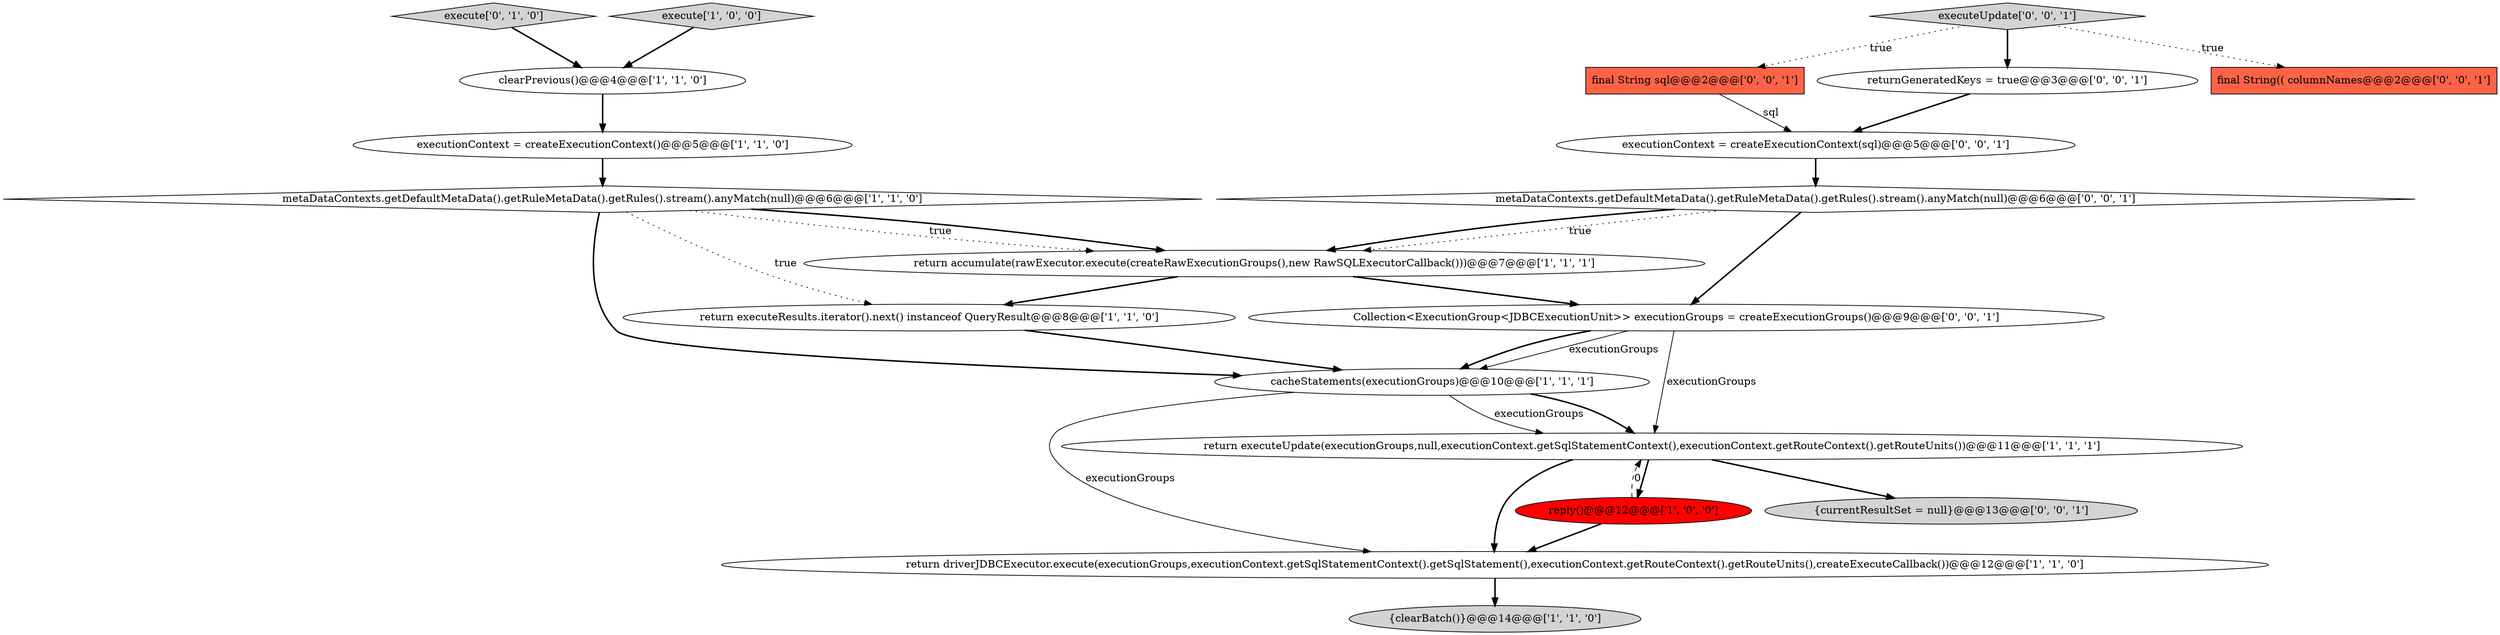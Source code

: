 digraph {
15 [style = filled, label = "metaDataContexts.getDefaultMetaData().getRuleMetaData().getRules().stream().anyMatch(null)@@@6@@@['0', '0', '1']", fillcolor = white, shape = diamond image = "AAA0AAABBB3BBB"];
17 [style = filled, label = "Collection<ExecutionGroup<JDBCExecutionUnit>> executionGroups = createExecutionGroups()@@@9@@@['0', '0', '1']", fillcolor = white, shape = ellipse image = "AAA0AAABBB3BBB"];
5 [style = filled, label = "cacheStatements(executionGroups)@@@10@@@['1', '1', '1']", fillcolor = white, shape = ellipse image = "AAA0AAABBB1BBB"];
3 [style = filled, label = "return executeUpdate(executionGroups,null,executionContext.getSqlStatementContext(),executionContext.getRouteContext().getRouteUnits())@@@11@@@['1', '1', '1']", fillcolor = white, shape = ellipse image = "AAA0AAABBB1BBB"];
11 [style = filled, label = "execute['0', '1', '0']", fillcolor = lightgray, shape = diamond image = "AAA0AAABBB2BBB"];
16 [style = filled, label = "returnGeneratedKeys = true@@@3@@@['0', '0', '1']", fillcolor = white, shape = ellipse image = "AAA0AAABBB3BBB"];
9 [style = filled, label = "{clearBatch()}@@@14@@@['1', '1', '0']", fillcolor = lightgray, shape = ellipse image = "AAA0AAABBB1BBB"];
10 [style = filled, label = "reply()@@@12@@@['1', '0', '0']", fillcolor = red, shape = ellipse image = "AAA1AAABBB1BBB"];
7 [style = filled, label = "execute['1', '0', '0']", fillcolor = lightgray, shape = diamond image = "AAA0AAABBB1BBB"];
8 [style = filled, label = "executionContext = createExecutionContext()@@@5@@@['1', '1', '0']", fillcolor = white, shape = ellipse image = "AAA0AAABBB1BBB"];
4 [style = filled, label = "return driverJDBCExecutor.execute(executionGroups,executionContext.getSqlStatementContext().getSqlStatement(),executionContext.getRouteContext().getRouteUnits(),createExecuteCallback())@@@12@@@['1', '1', '0']", fillcolor = white, shape = ellipse image = "AAA0AAABBB1BBB"];
12 [style = filled, label = "final String(( columnNames@@@2@@@['0', '0', '1']", fillcolor = tomato, shape = box image = "AAA0AAABBB3BBB"];
14 [style = filled, label = "{currentResultSet = null}@@@13@@@['0', '0', '1']", fillcolor = lightgray, shape = ellipse image = "AAA0AAABBB3BBB"];
18 [style = filled, label = "final String sql@@@2@@@['0', '0', '1']", fillcolor = tomato, shape = box image = "AAA0AAABBB3BBB"];
19 [style = filled, label = "executeUpdate['0', '0', '1']", fillcolor = lightgray, shape = diamond image = "AAA0AAABBB3BBB"];
2 [style = filled, label = "clearPrevious()@@@4@@@['1', '1', '0']", fillcolor = white, shape = ellipse image = "AAA0AAABBB1BBB"];
1 [style = filled, label = "return executeResults.iterator().next() instanceof QueryResult@@@8@@@['1', '1', '0']", fillcolor = white, shape = ellipse image = "AAA0AAABBB1BBB"];
6 [style = filled, label = "metaDataContexts.getDefaultMetaData().getRuleMetaData().getRules().stream().anyMatch(null)@@@6@@@['1', '1', '0']", fillcolor = white, shape = diamond image = "AAA0AAABBB1BBB"];
13 [style = filled, label = "executionContext = createExecutionContext(sql)@@@5@@@['0', '0', '1']", fillcolor = white, shape = ellipse image = "AAA0AAABBB3BBB"];
0 [style = filled, label = "return accumulate(rawExecutor.execute(createRawExecutionGroups(),new RawSQLExecutorCallback()))@@@7@@@['1', '1', '1']", fillcolor = white, shape = ellipse image = "AAA0AAABBB1BBB"];
1->5 [style = bold, label=""];
5->3 [style = bold, label=""];
4->9 [style = bold, label=""];
17->5 [style = bold, label=""];
16->13 [style = bold, label=""];
5->4 [style = solid, label="executionGroups"];
0->17 [style = bold, label=""];
18->13 [style = solid, label="sql"];
10->3 [style = dashed, label="0"];
3->14 [style = bold, label=""];
6->1 [style = dotted, label="true"];
19->18 [style = dotted, label="true"];
19->12 [style = dotted, label="true"];
8->6 [style = bold, label=""];
6->0 [style = bold, label=""];
15->0 [style = dotted, label="true"];
3->4 [style = bold, label=""];
17->3 [style = solid, label="executionGroups"];
17->5 [style = solid, label="executionGroups"];
11->2 [style = bold, label=""];
19->16 [style = bold, label=""];
3->10 [style = bold, label=""];
6->5 [style = bold, label=""];
15->17 [style = bold, label=""];
7->2 [style = bold, label=""];
0->1 [style = bold, label=""];
15->0 [style = bold, label=""];
10->4 [style = bold, label=""];
13->15 [style = bold, label=""];
6->0 [style = dotted, label="true"];
5->3 [style = solid, label="executionGroups"];
2->8 [style = bold, label=""];
}

